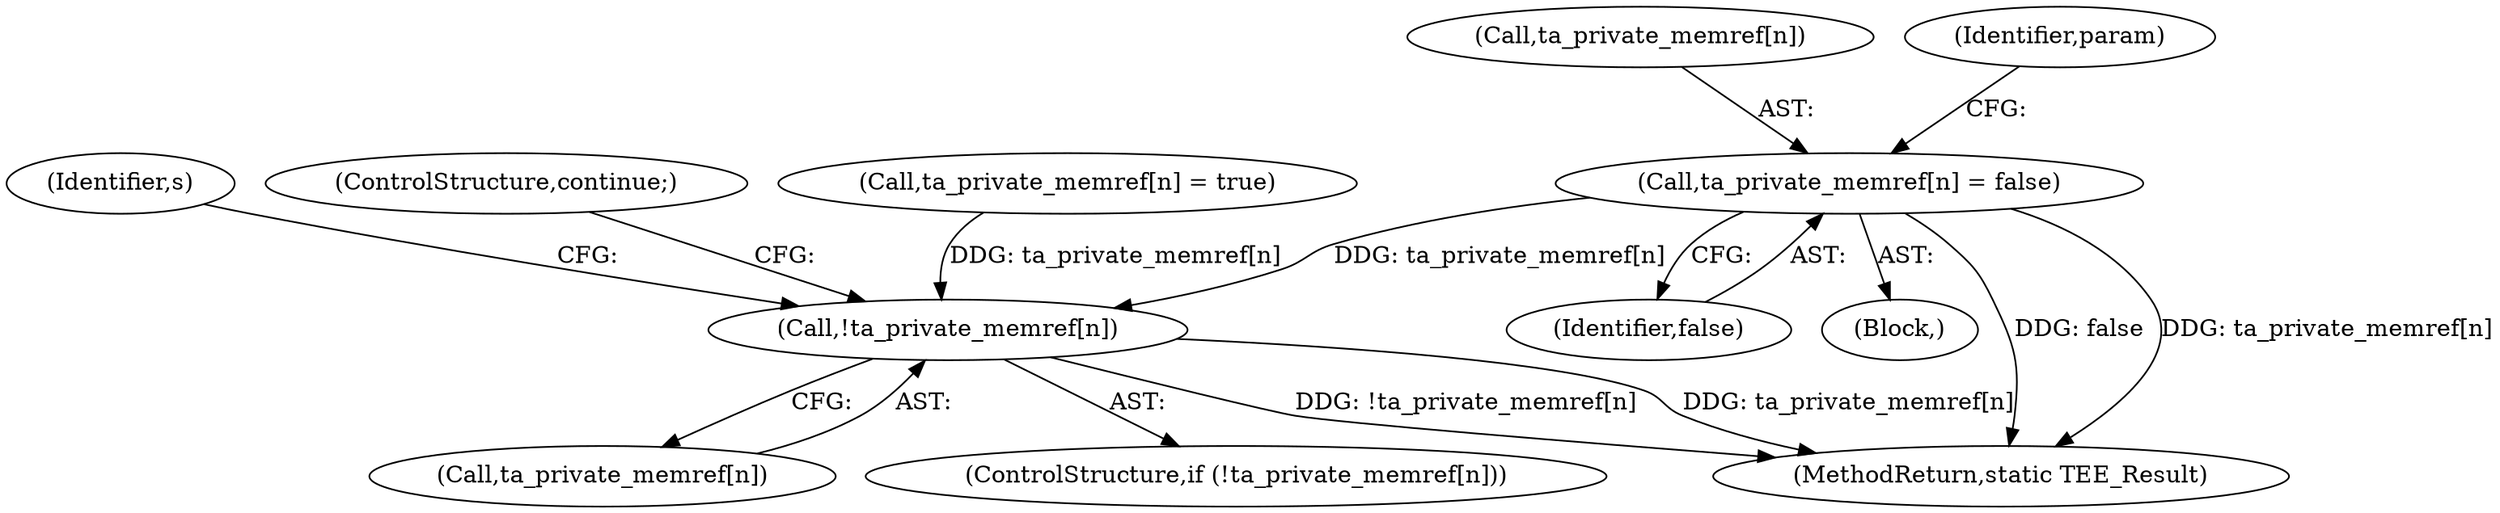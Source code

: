digraph "0_optee_os_d5c5b0b77b2b589666024d219a8007b3f5b6faeb@array" {
"1000195" [label="(Call,ta_private_memref[n] = false)"];
"1000337" [label="(Call,!ta_private_memref[n])"];
"1000337" [label="(Call,!ta_private_memref[n])"];
"1000336" [label="(ControlStructure,if (!ta_private_memref[n]))"];
"1000195" [label="(Call,ta_private_memref[n] = false)"];
"1000492" [label="(MethodReturn,static TEE_Result)"];
"1000338" [label="(Call,ta_private_memref[n])"];
"1000343" [label="(Identifier,s)"];
"1000196" [label="(Call,ta_private_memref[n])"];
"1000199" [label="(Identifier,false)"];
"1000341" [label="(ControlStructure,continue;)"];
"1000263" [label="(Call,ta_private_memref[n] = true)"];
"1000194" [label="(Block,)"];
"1000203" [label="(Identifier,param)"];
"1000195" -> "1000194"  [label="AST: "];
"1000195" -> "1000199"  [label="CFG: "];
"1000196" -> "1000195"  [label="AST: "];
"1000199" -> "1000195"  [label="AST: "];
"1000203" -> "1000195"  [label="CFG: "];
"1000195" -> "1000492"  [label="DDG: false"];
"1000195" -> "1000492"  [label="DDG: ta_private_memref[n]"];
"1000195" -> "1000337"  [label="DDG: ta_private_memref[n]"];
"1000337" -> "1000336"  [label="AST: "];
"1000337" -> "1000338"  [label="CFG: "];
"1000338" -> "1000337"  [label="AST: "];
"1000341" -> "1000337"  [label="CFG: "];
"1000343" -> "1000337"  [label="CFG: "];
"1000337" -> "1000492"  [label="DDG: ta_private_memref[n]"];
"1000337" -> "1000492"  [label="DDG: !ta_private_memref[n]"];
"1000263" -> "1000337"  [label="DDG: ta_private_memref[n]"];
}
